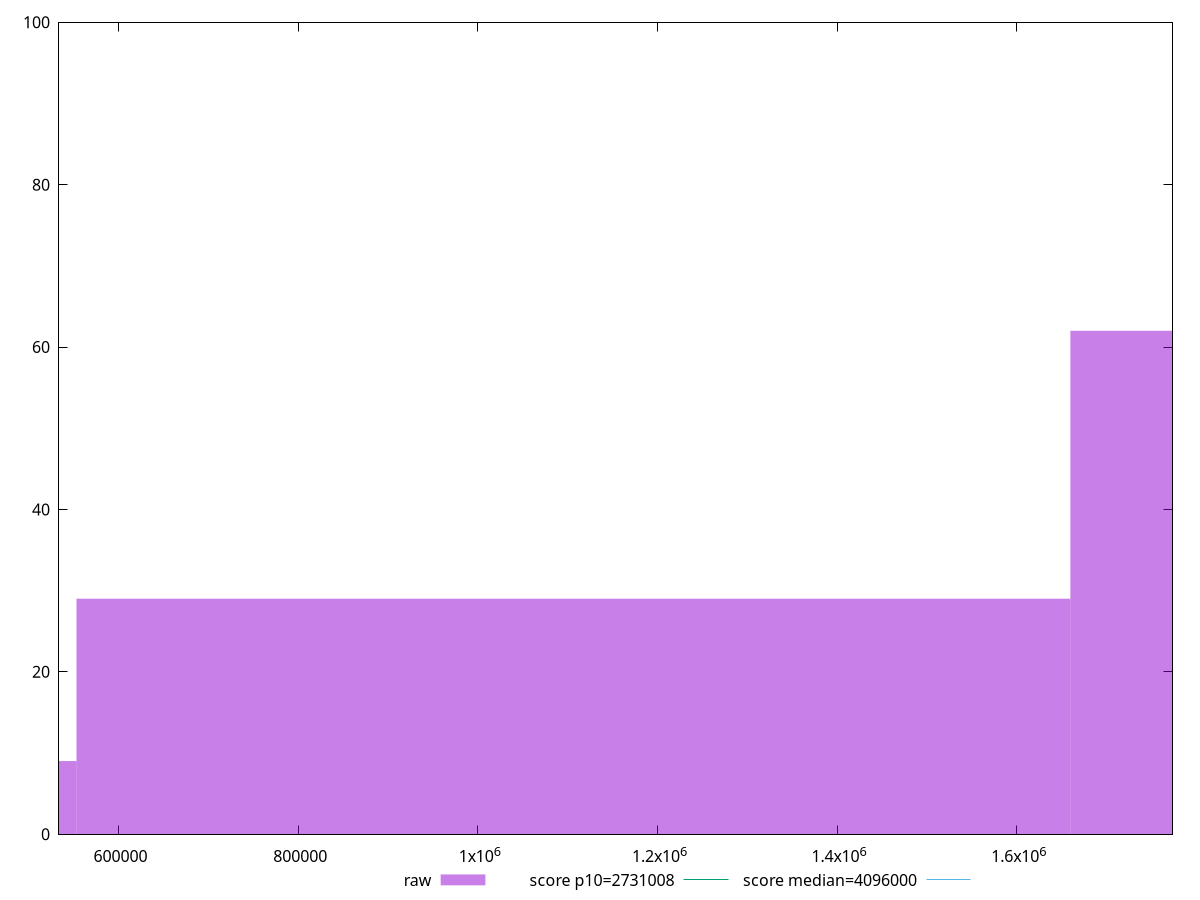 reset

$raw <<EOF
2212920.3857078445 62
1106460.1928539223 29
0 9
EOF

set key outside below
set boxwidth 1106460.1928539223
set xrange [533779:1773396]
set yrange [0:100]
set trange [0:100]
set style fill transparent solid 0.5 noborder

set parametric
set terminal svg size 640, 490 enhanced background rgb 'white'
set output "reports/report_00028_2021-02-24T12-49-42.674Z/total-byte-weight/samples/agenda/raw/histogram.svg"

plot $raw title "raw" with boxes, \
     2731008,t title "score p10=2731008", \
     4096000,t title "score median=4096000"

reset
